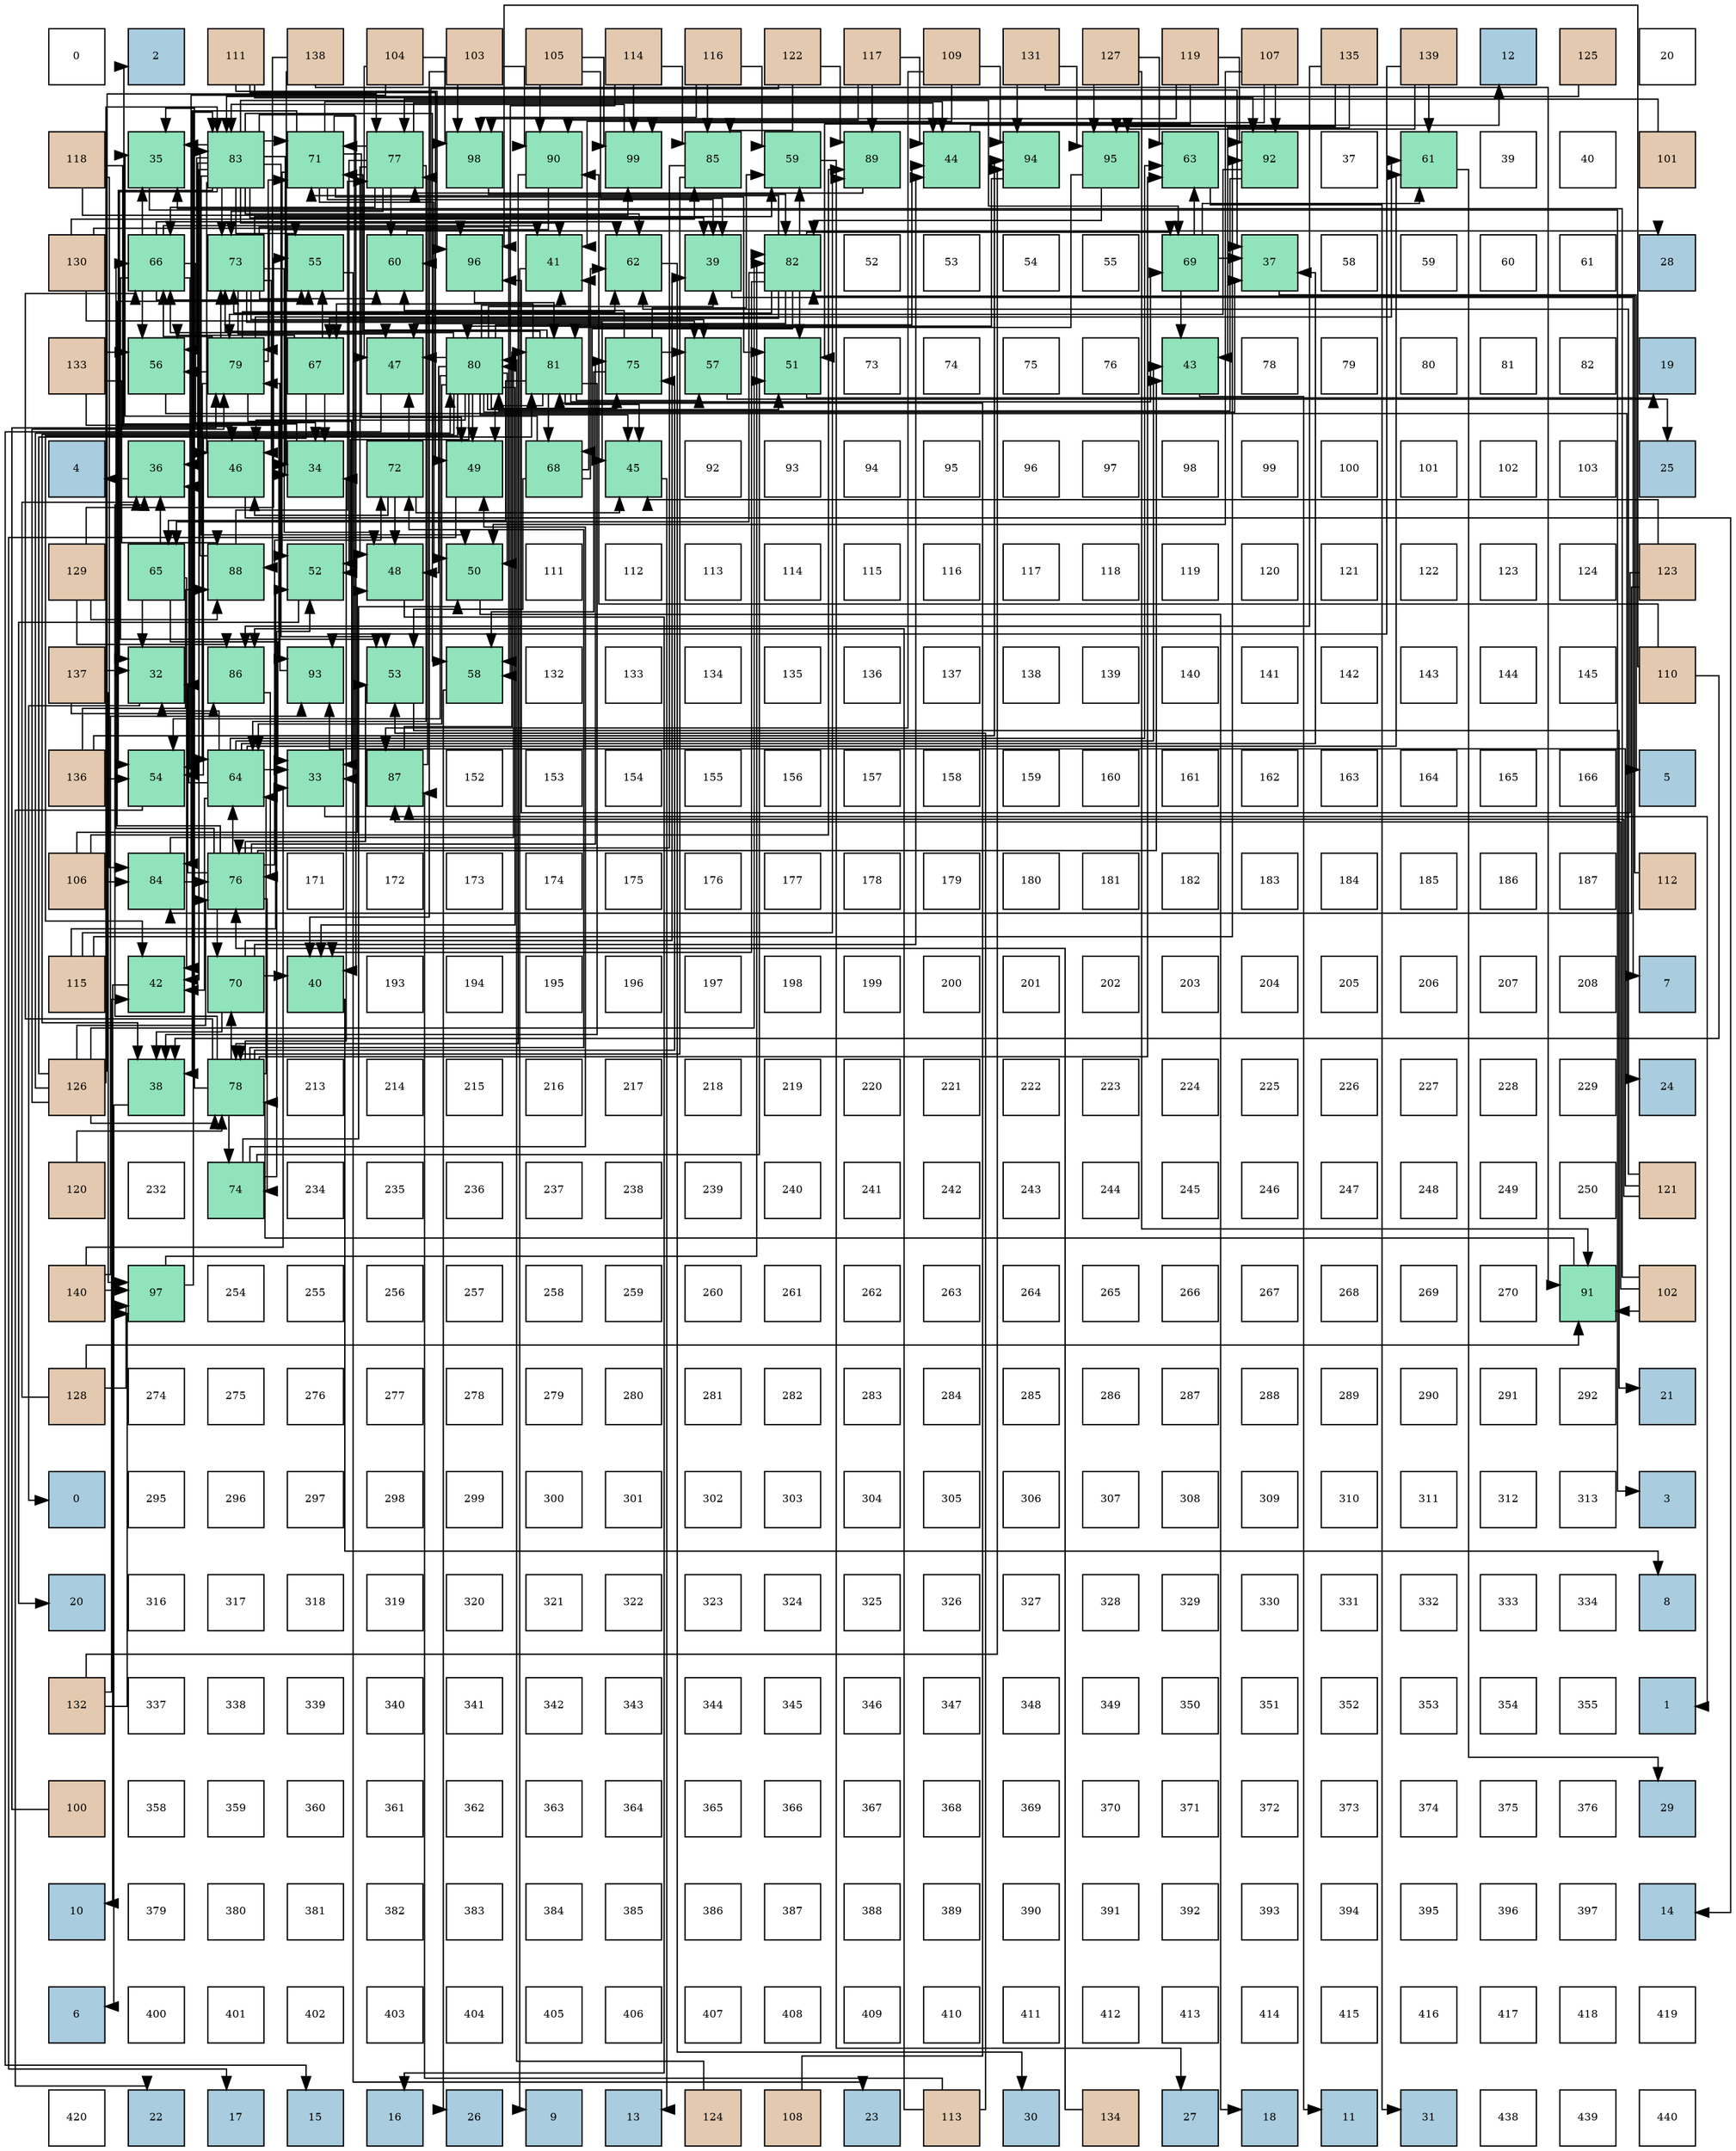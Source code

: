 digraph layout{
 rankdir=TB;
 splines=ortho;
 node [style=filled shape=square fixedsize=true width=0.6];
0[label="0", fontsize=8, fillcolor="#ffffff"];
1[label="2", fontsize=8, fillcolor="#a9ccde"];
2[label="111", fontsize=8, fillcolor="#e3c9af"];
3[label="138", fontsize=8, fillcolor="#e3c9af"];
4[label="104", fontsize=8, fillcolor="#e3c9af"];
5[label="103", fontsize=8, fillcolor="#e3c9af"];
6[label="105", fontsize=8, fillcolor="#e3c9af"];
7[label="114", fontsize=8, fillcolor="#e3c9af"];
8[label="116", fontsize=8, fillcolor="#e3c9af"];
9[label="122", fontsize=8, fillcolor="#e3c9af"];
10[label="117", fontsize=8, fillcolor="#e3c9af"];
11[label="109", fontsize=8, fillcolor="#e3c9af"];
12[label="131", fontsize=8, fillcolor="#e3c9af"];
13[label="127", fontsize=8, fillcolor="#e3c9af"];
14[label="119", fontsize=8, fillcolor="#e3c9af"];
15[label="107", fontsize=8, fillcolor="#e3c9af"];
16[label="135", fontsize=8, fillcolor="#e3c9af"];
17[label="139", fontsize=8, fillcolor="#e3c9af"];
18[label="12", fontsize=8, fillcolor="#a9ccde"];
19[label="125", fontsize=8, fillcolor="#e3c9af"];
20[label="20", fontsize=8, fillcolor="#ffffff"];
21[label="118", fontsize=8, fillcolor="#e3c9af"];
22[label="35", fontsize=8, fillcolor="#91e3bb"];
23[label="83", fontsize=8, fillcolor="#91e3bb"];
24[label="71", fontsize=8, fillcolor="#91e3bb"];
25[label="77", fontsize=8, fillcolor="#91e3bb"];
26[label="98", fontsize=8, fillcolor="#91e3bb"];
27[label="90", fontsize=8, fillcolor="#91e3bb"];
28[label="99", fontsize=8, fillcolor="#91e3bb"];
29[label="85", fontsize=8, fillcolor="#91e3bb"];
30[label="59", fontsize=8, fillcolor="#91e3bb"];
31[label="89", fontsize=8, fillcolor="#91e3bb"];
32[label="44", fontsize=8, fillcolor="#91e3bb"];
33[label="94", fontsize=8, fillcolor="#91e3bb"];
34[label="95", fontsize=8, fillcolor="#91e3bb"];
35[label="63", fontsize=8, fillcolor="#91e3bb"];
36[label="92", fontsize=8, fillcolor="#91e3bb"];
37[label="37", fontsize=8, fillcolor="#ffffff"];
38[label="61", fontsize=8, fillcolor="#91e3bb"];
39[label="39", fontsize=8, fillcolor="#ffffff"];
40[label="40", fontsize=8, fillcolor="#ffffff"];
41[label="101", fontsize=8, fillcolor="#e3c9af"];
42[label="130", fontsize=8, fillcolor="#e3c9af"];
43[label="66", fontsize=8, fillcolor="#91e3bb"];
44[label="73", fontsize=8, fillcolor="#91e3bb"];
45[label="55", fontsize=8, fillcolor="#91e3bb"];
46[label="60", fontsize=8, fillcolor="#91e3bb"];
47[label="96", fontsize=8, fillcolor="#91e3bb"];
48[label="41", fontsize=8, fillcolor="#91e3bb"];
49[label="62", fontsize=8, fillcolor="#91e3bb"];
50[label="39", fontsize=8, fillcolor="#91e3bb"];
51[label="82", fontsize=8, fillcolor="#91e3bb"];
52[label="52", fontsize=8, fillcolor="#ffffff"];
53[label="53", fontsize=8, fillcolor="#ffffff"];
54[label="54", fontsize=8, fillcolor="#ffffff"];
55[label="55", fontsize=8, fillcolor="#ffffff"];
56[label="69", fontsize=8, fillcolor="#91e3bb"];
57[label="37", fontsize=8, fillcolor="#91e3bb"];
58[label="58", fontsize=8, fillcolor="#ffffff"];
59[label="59", fontsize=8, fillcolor="#ffffff"];
60[label="60", fontsize=8, fillcolor="#ffffff"];
61[label="61", fontsize=8, fillcolor="#ffffff"];
62[label="28", fontsize=8, fillcolor="#a9ccde"];
63[label="133", fontsize=8, fillcolor="#e3c9af"];
64[label="56", fontsize=8, fillcolor="#91e3bb"];
65[label="79", fontsize=8, fillcolor="#91e3bb"];
66[label="67", fontsize=8, fillcolor="#91e3bb"];
67[label="47", fontsize=8, fillcolor="#91e3bb"];
68[label="80", fontsize=8, fillcolor="#91e3bb"];
69[label="81", fontsize=8, fillcolor="#91e3bb"];
70[label="75", fontsize=8, fillcolor="#91e3bb"];
71[label="57", fontsize=8, fillcolor="#91e3bb"];
72[label="51", fontsize=8, fillcolor="#91e3bb"];
73[label="73", fontsize=8, fillcolor="#ffffff"];
74[label="74", fontsize=8, fillcolor="#ffffff"];
75[label="75", fontsize=8, fillcolor="#ffffff"];
76[label="76", fontsize=8, fillcolor="#ffffff"];
77[label="43", fontsize=8, fillcolor="#91e3bb"];
78[label="78", fontsize=8, fillcolor="#ffffff"];
79[label="79", fontsize=8, fillcolor="#ffffff"];
80[label="80", fontsize=8, fillcolor="#ffffff"];
81[label="81", fontsize=8, fillcolor="#ffffff"];
82[label="82", fontsize=8, fillcolor="#ffffff"];
83[label="19", fontsize=8, fillcolor="#a9ccde"];
84[label="4", fontsize=8, fillcolor="#a9ccde"];
85[label="36", fontsize=8, fillcolor="#91e3bb"];
86[label="46", fontsize=8, fillcolor="#91e3bb"];
87[label="34", fontsize=8, fillcolor="#91e3bb"];
88[label="72", fontsize=8, fillcolor="#91e3bb"];
89[label="49", fontsize=8, fillcolor="#91e3bb"];
90[label="68", fontsize=8, fillcolor="#91e3bb"];
91[label="45", fontsize=8, fillcolor="#91e3bb"];
92[label="92", fontsize=8, fillcolor="#ffffff"];
93[label="93", fontsize=8, fillcolor="#ffffff"];
94[label="94", fontsize=8, fillcolor="#ffffff"];
95[label="95", fontsize=8, fillcolor="#ffffff"];
96[label="96", fontsize=8, fillcolor="#ffffff"];
97[label="97", fontsize=8, fillcolor="#ffffff"];
98[label="98", fontsize=8, fillcolor="#ffffff"];
99[label="99", fontsize=8, fillcolor="#ffffff"];
100[label="100", fontsize=8, fillcolor="#ffffff"];
101[label="101", fontsize=8, fillcolor="#ffffff"];
102[label="102", fontsize=8, fillcolor="#ffffff"];
103[label="103", fontsize=8, fillcolor="#ffffff"];
104[label="25", fontsize=8, fillcolor="#a9ccde"];
105[label="129", fontsize=8, fillcolor="#e3c9af"];
106[label="65", fontsize=8, fillcolor="#91e3bb"];
107[label="88", fontsize=8, fillcolor="#91e3bb"];
108[label="52", fontsize=8, fillcolor="#91e3bb"];
109[label="48", fontsize=8, fillcolor="#91e3bb"];
110[label="50", fontsize=8, fillcolor="#91e3bb"];
111[label="111", fontsize=8, fillcolor="#ffffff"];
112[label="112", fontsize=8, fillcolor="#ffffff"];
113[label="113", fontsize=8, fillcolor="#ffffff"];
114[label="114", fontsize=8, fillcolor="#ffffff"];
115[label="115", fontsize=8, fillcolor="#ffffff"];
116[label="116", fontsize=8, fillcolor="#ffffff"];
117[label="117", fontsize=8, fillcolor="#ffffff"];
118[label="118", fontsize=8, fillcolor="#ffffff"];
119[label="119", fontsize=8, fillcolor="#ffffff"];
120[label="120", fontsize=8, fillcolor="#ffffff"];
121[label="121", fontsize=8, fillcolor="#ffffff"];
122[label="122", fontsize=8, fillcolor="#ffffff"];
123[label="123", fontsize=8, fillcolor="#ffffff"];
124[label="124", fontsize=8, fillcolor="#ffffff"];
125[label="123", fontsize=8, fillcolor="#e3c9af"];
126[label="137", fontsize=8, fillcolor="#e3c9af"];
127[label="32", fontsize=8, fillcolor="#91e3bb"];
128[label="86", fontsize=8, fillcolor="#91e3bb"];
129[label="93", fontsize=8, fillcolor="#91e3bb"];
130[label="53", fontsize=8, fillcolor="#91e3bb"];
131[label="58", fontsize=8, fillcolor="#91e3bb"];
132[label="132", fontsize=8, fillcolor="#ffffff"];
133[label="133", fontsize=8, fillcolor="#ffffff"];
134[label="134", fontsize=8, fillcolor="#ffffff"];
135[label="135", fontsize=8, fillcolor="#ffffff"];
136[label="136", fontsize=8, fillcolor="#ffffff"];
137[label="137", fontsize=8, fillcolor="#ffffff"];
138[label="138", fontsize=8, fillcolor="#ffffff"];
139[label="139", fontsize=8, fillcolor="#ffffff"];
140[label="140", fontsize=8, fillcolor="#ffffff"];
141[label="141", fontsize=8, fillcolor="#ffffff"];
142[label="142", fontsize=8, fillcolor="#ffffff"];
143[label="143", fontsize=8, fillcolor="#ffffff"];
144[label="144", fontsize=8, fillcolor="#ffffff"];
145[label="145", fontsize=8, fillcolor="#ffffff"];
146[label="110", fontsize=8, fillcolor="#e3c9af"];
147[label="136", fontsize=8, fillcolor="#e3c9af"];
148[label="54", fontsize=8, fillcolor="#91e3bb"];
149[label="64", fontsize=8, fillcolor="#91e3bb"];
150[label="33", fontsize=8, fillcolor="#91e3bb"];
151[label="87", fontsize=8, fillcolor="#91e3bb"];
152[label="152", fontsize=8, fillcolor="#ffffff"];
153[label="153", fontsize=8, fillcolor="#ffffff"];
154[label="154", fontsize=8, fillcolor="#ffffff"];
155[label="155", fontsize=8, fillcolor="#ffffff"];
156[label="156", fontsize=8, fillcolor="#ffffff"];
157[label="157", fontsize=8, fillcolor="#ffffff"];
158[label="158", fontsize=8, fillcolor="#ffffff"];
159[label="159", fontsize=8, fillcolor="#ffffff"];
160[label="160", fontsize=8, fillcolor="#ffffff"];
161[label="161", fontsize=8, fillcolor="#ffffff"];
162[label="162", fontsize=8, fillcolor="#ffffff"];
163[label="163", fontsize=8, fillcolor="#ffffff"];
164[label="164", fontsize=8, fillcolor="#ffffff"];
165[label="165", fontsize=8, fillcolor="#ffffff"];
166[label="166", fontsize=8, fillcolor="#ffffff"];
167[label="5", fontsize=8, fillcolor="#a9ccde"];
168[label="106", fontsize=8, fillcolor="#e3c9af"];
169[label="84", fontsize=8, fillcolor="#91e3bb"];
170[label="76", fontsize=8, fillcolor="#91e3bb"];
171[label="171", fontsize=8, fillcolor="#ffffff"];
172[label="172", fontsize=8, fillcolor="#ffffff"];
173[label="173", fontsize=8, fillcolor="#ffffff"];
174[label="174", fontsize=8, fillcolor="#ffffff"];
175[label="175", fontsize=8, fillcolor="#ffffff"];
176[label="176", fontsize=8, fillcolor="#ffffff"];
177[label="177", fontsize=8, fillcolor="#ffffff"];
178[label="178", fontsize=8, fillcolor="#ffffff"];
179[label="179", fontsize=8, fillcolor="#ffffff"];
180[label="180", fontsize=8, fillcolor="#ffffff"];
181[label="181", fontsize=8, fillcolor="#ffffff"];
182[label="182", fontsize=8, fillcolor="#ffffff"];
183[label="183", fontsize=8, fillcolor="#ffffff"];
184[label="184", fontsize=8, fillcolor="#ffffff"];
185[label="185", fontsize=8, fillcolor="#ffffff"];
186[label="186", fontsize=8, fillcolor="#ffffff"];
187[label="187", fontsize=8, fillcolor="#ffffff"];
188[label="112", fontsize=8, fillcolor="#e3c9af"];
189[label="115", fontsize=8, fillcolor="#e3c9af"];
190[label="42", fontsize=8, fillcolor="#91e3bb"];
191[label="70", fontsize=8, fillcolor="#91e3bb"];
192[label="40", fontsize=8, fillcolor="#91e3bb"];
193[label="193", fontsize=8, fillcolor="#ffffff"];
194[label="194", fontsize=8, fillcolor="#ffffff"];
195[label="195", fontsize=8, fillcolor="#ffffff"];
196[label="196", fontsize=8, fillcolor="#ffffff"];
197[label="197", fontsize=8, fillcolor="#ffffff"];
198[label="198", fontsize=8, fillcolor="#ffffff"];
199[label="199", fontsize=8, fillcolor="#ffffff"];
200[label="200", fontsize=8, fillcolor="#ffffff"];
201[label="201", fontsize=8, fillcolor="#ffffff"];
202[label="202", fontsize=8, fillcolor="#ffffff"];
203[label="203", fontsize=8, fillcolor="#ffffff"];
204[label="204", fontsize=8, fillcolor="#ffffff"];
205[label="205", fontsize=8, fillcolor="#ffffff"];
206[label="206", fontsize=8, fillcolor="#ffffff"];
207[label="207", fontsize=8, fillcolor="#ffffff"];
208[label="208", fontsize=8, fillcolor="#ffffff"];
209[label="7", fontsize=8, fillcolor="#a9ccde"];
210[label="126", fontsize=8, fillcolor="#e3c9af"];
211[label="38", fontsize=8, fillcolor="#91e3bb"];
212[label="78", fontsize=8, fillcolor="#91e3bb"];
213[label="213", fontsize=8, fillcolor="#ffffff"];
214[label="214", fontsize=8, fillcolor="#ffffff"];
215[label="215", fontsize=8, fillcolor="#ffffff"];
216[label="216", fontsize=8, fillcolor="#ffffff"];
217[label="217", fontsize=8, fillcolor="#ffffff"];
218[label="218", fontsize=8, fillcolor="#ffffff"];
219[label="219", fontsize=8, fillcolor="#ffffff"];
220[label="220", fontsize=8, fillcolor="#ffffff"];
221[label="221", fontsize=8, fillcolor="#ffffff"];
222[label="222", fontsize=8, fillcolor="#ffffff"];
223[label="223", fontsize=8, fillcolor="#ffffff"];
224[label="224", fontsize=8, fillcolor="#ffffff"];
225[label="225", fontsize=8, fillcolor="#ffffff"];
226[label="226", fontsize=8, fillcolor="#ffffff"];
227[label="227", fontsize=8, fillcolor="#ffffff"];
228[label="228", fontsize=8, fillcolor="#ffffff"];
229[label="229", fontsize=8, fillcolor="#ffffff"];
230[label="24", fontsize=8, fillcolor="#a9ccde"];
231[label="120", fontsize=8, fillcolor="#e3c9af"];
232[label="232", fontsize=8, fillcolor="#ffffff"];
233[label="74", fontsize=8, fillcolor="#91e3bb"];
234[label="234", fontsize=8, fillcolor="#ffffff"];
235[label="235", fontsize=8, fillcolor="#ffffff"];
236[label="236", fontsize=8, fillcolor="#ffffff"];
237[label="237", fontsize=8, fillcolor="#ffffff"];
238[label="238", fontsize=8, fillcolor="#ffffff"];
239[label="239", fontsize=8, fillcolor="#ffffff"];
240[label="240", fontsize=8, fillcolor="#ffffff"];
241[label="241", fontsize=8, fillcolor="#ffffff"];
242[label="242", fontsize=8, fillcolor="#ffffff"];
243[label="243", fontsize=8, fillcolor="#ffffff"];
244[label="244", fontsize=8, fillcolor="#ffffff"];
245[label="245", fontsize=8, fillcolor="#ffffff"];
246[label="246", fontsize=8, fillcolor="#ffffff"];
247[label="247", fontsize=8, fillcolor="#ffffff"];
248[label="248", fontsize=8, fillcolor="#ffffff"];
249[label="249", fontsize=8, fillcolor="#ffffff"];
250[label="250", fontsize=8, fillcolor="#ffffff"];
251[label="121", fontsize=8, fillcolor="#e3c9af"];
252[label="140", fontsize=8, fillcolor="#e3c9af"];
253[label="97", fontsize=8, fillcolor="#91e3bb"];
254[label="254", fontsize=8, fillcolor="#ffffff"];
255[label="255", fontsize=8, fillcolor="#ffffff"];
256[label="256", fontsize=8, fillcolor="#ffffff"];
257[label="257", fontsize=8, fillcolor="#ffffff"];
258[label="258", fontsize=8, fillcolor="#ffffff"];
259[label="259", fontsize=8, fillcolor="#ffffff"];
260[label="260", fontsize=8, fillcolor="#ffffff"];
261[label="261", fontsize=8, fillcolor="#ffffff"];
262[label="262", fontsize=8, fillcolor="#ffffff"];
263[label="263", fontsize=8, fillcolor="#ffffff"];
264[label="264", fontsize=8, fillcolor="#ffffff"];
265[label="265", fontsize=8, fillcolor="#ffffff"];
266[label="266", fontsize=8, fillcolor="#ffffff"];
267[label="267", fontsize=8, fillcolor="#ffffff"];
268[label="268", fontsize=8, fillcolor="#ffffff"];
269[label="269", fontsize=8, fillcolor="#ffffff"];
270[label="270", fontsize=8, fillcolor="#ffffff"];
271[label="91", fontsize=8, fillcolor="#91e3bb"];
272[label="102", fontsize=8, fillcolor="#e3c9af"];
273[label="128", fontsize=8, fillcolor="#e3c9af"];
274[label="274", fontsize=8, fillcolor="#ffffff"];
275[label="275", fontsize=8, fillcolor="#ffffff"];
276[label="276", fontsize=8, fillcolor="#ffffff"];
277[label="277", fontsize=8, fillcolor="#ffffff"];
278[label="278", fontsize=8, fillcolor="#ffffff"];
279[label="279", fontsize=8, fillcolor="#ffffff"];
280[label="280", fontsize=8, fillcolor="#ffffff"];
281[label="281", fontsize=8, fillcolor="#ffffff"];
282[label="282", fontsize=8, fillcolor="#ffffff"];
283[label="283", fontsize=8, fillcolor="#ffffff"];
284[label="284", fontsize=8, fillcolor="#ffffff"];
285[label="285", fontsize=8, fillcolor="#ffffff"];
286[label="286", fontsize=8, fillcolor="#ffffff"];
287[label="287", fontsize=8, fillcolor="#ffffff"];
288[label="288", fontsize=8, fillcolor="#ffffff"];
289[label="289", fontsize=8, fillcolor="#ffffff"];
290[label="290", fontsize=8, fillcolor="#ffffff"];
291[label="291", fontsize=8, fillcolor="#ffffff"];
292[label="292", fontsize=8, fillcolor="#ffffff"];
293[label="21", fontsize=8, fillcolor="#a9ccde"];
294[label="0", fontsize=8, fillcolor="#a9ccde"];
295[label="295", fontsize=8, fillcolor="#ffffff"];
296[label="296", fontsize=8, fillcolor="#ffffff"];
297[label="297", fontsize=8, fillcolor="#ffffff"];
298[label="298", fontsize=8, fillcolor="#ffffff"];
299[label="299", fontsize=8, fillcolor="#ffffff"];
300[label="300", fontsize=8, fillcolor="#ffffff"];
301[label="301", fontsize=8, fillcolor="#ffffff"];
302[label="302", fontsize=8, fillcolor="#ffffff"];
303[label="303", fontsize=8, fillcolor="#ffffff"];
304[label="304", fontsize=8, fillcolor="#ffffff"];
305[label="305", fontsize=8, fillcolor="#ffffff"];
306[label="306", fontsize=8, fillcolor="#ffffff"];
307[label="307", fontsize=8, fillcolor="#ffffff"];
308[label="308", fontsize=8, fillcolor="#ffffff"];
309[label="309", fontsize=8, fillcolor="#ffffff"];
310[label="310", fontsize=8, fillcolor="#ffffff"];
311[label="311", fontsize=8, fillcolor="#ffffff"];
312[label="312", fontsize=8, fillcolor="#ffffff"];
313[label="313", fontsize=8, fillcolor="#ffffff"];
314[label="3", fontsize=8, fillcolor="#a9ccde"];
315[label="20", fontsize=8, fillcolor="#a9ccde"];
316[label="316", fontsize=8, fillcolor="#ffffff"];
317[label="317", fontsize=8, fillcolor="#ffffff"];
318[label="318", fontsize=8, fillcolor="#ffffff"];
319[label="319", fontsize=8, fillcolor="#ffffff"];
320[label="320", fontsize=8, fillcolor="#ffffff"];
321[label="321", fontsize=8, fillcolor="#ffffff"];
322[label="322", fontsize=8, fillcolor="#ffffff"];
323[label="323", fontsize=8, fillcolor="#ffffff"];
324[label="324", fontsize=8, fillcolor="#ffffff"];
325[label="325", fontsize=8, fillcolor="#ffffff"];
326[label="326", fontsize=8, fillcolor="#ffffff"];
327[label="327", fontsize=8, fillcolor="#ffffff"];
328[label="328", fontsize=8, fillcolor="#ffffff"];
329[label="329", fontsize=8, fillcolor="#ffffff"];
330[label="330", fontsize=8, fillcolor="#ffffff"];
331[label="331", fontsize=8, fillcolor="#ffffff"];
332[label="332", fontsize=8, fillcolor="#ffffff"];
333[label="333", fontsize=8, fillcolor="#ffffff"];
334[label="334", fontsize=8, fillcolor="#ffffff"];
335[label="8", fontsize=8, fillcolor="#a9ccde"];
336[label="132", fontsize=8, fillcolor="#e3c9af"];
337[label="337", fontsize=8, fillcolor="#ffffff"];
338[label="338", fontsize=8, fillcolor="#ffffff"];
339[label="339", fontsize=8, fillcolor="#ffffff"];
340[label="340", fontsize=8, fillcolor="#ffffff"];
341[label="341", fontsize=8, fillcolor="#ffffff"];
342[label="342", fontsize=8, fillcolor="#ffffff"];
343[label="343", fontsize=8, fillcolor="#ffffff"];
344[label="344", fontsize=8, fillcolor="#ffffff"];
345[label="345", fontsize=8, fillcolor="#ffffff"];
346[label="346", fontsize=8, fillcolor="#ffffff"];
347[label="347", fontsize=8, fillcolor="#ffffff"];
348[label="348", fontsize=8, fillcolor="#ffffff"];
349[label="349", fontsize=8, fillcolor="#ffffff"];
350[label="350", fontsize=8, fillcolor="#ffffff"];
351[label="351", fontsize=8, fillcolor="#ffffff"];
352[label="352", fontsize=8, fillcolor="#ffffff"];
353[label="353", fontsize=8, fillcolor="#ffffff"];
354[label="354", fontsize=8, fillcolor="#ffffff"];
355[label="355", fontsize=8, fillcolor="#ffffff"];
356[label="1", fontsize=8, fillcolor="#a9ccde"];
357[label="100", fontsize=8, fillcolor="#e3c9af"];
358[label="358", fontsize=8, fillcolor="#ffffff"];
359[label="359", fontsize=8, fillcolor="#ffffff"];
360[label="360", fontsize=8, fillcolor="#ffffff"];
361[label="361", fontsize=8, fillcolor="#ffffff"];
362[label="362", fontsize=8, fillcolor="#ffffff"];
363[label="363", fontsize=8, fillcolor="#ffffff"];
364[label="364", fontsize=8, fillcolor="#ffffff"];
365[label="365", fontsize=8, fillcolor="#ffffff"];
366[label="366", fontsize=8, fillcolor="#ffffff"];
367[label="367", fontsize=8, fillcolor="#ffffff"];
368[label="368", fontsize=8, fillcolor="#ffffff"];
369[label="369", fontsize=8, fillcolor="#ffffff"];
370[label="370", fontsize=8, fillcolor="#ffffff"];
371[label="371", fontsize=8, fillcolor="#ffffff"];
372[label="372", fontsize=8, fillcolor="#ffffff"];
373[label="373", fontsize=8, fillcolor="#ffffff"];
374[label="374", fontsize=8, fillcolor="#ffffff"];
375[label="375", fontsize=8, fillcolor="#ffffff"];
376[label="376", fontsize=8, fillcolor="#ffffff"];
377[label="29", fontsize=8, fillcolor="#a9ccde"];
378[label="10", fontsize=8, fillcolor="#a9ccde"];
379[label="379", fontsize=8, fillcolor="#ffffff"];
380[label="380", fontsize=8, fillcolor="#ffffff"];
381[label="381", fontsize=8, fillcolor="#ffffff"];
382[label="382", fontsize=8, fillcolor="#ffffff"];
383[label="383", fontsize=8, fillcolor="#ffffff"];
384[label="384", fontsize=8, fillcolor="#ffffff"];
385[label="385", fontsize=8, fillcolor="#ffffff"];
386[label="386", fontsize=8, fillcolor="#ffffff"];
387[label="387", fontsize=8, fillcolor="#ffffff"];
388[label="388", fontsize=8, fillcolor="#ffffff"];
389[label="389", fontsize=8, fillcolor="#ffffff"];
390[label="390", fontsize=8, fillcolor="#ffffff"];
391[label="391", fontsize=8, fillcolor="#ffffff"];
392[label="392", fontsize=8, fillcolor="#ffffff"];
393[label="393", fontsize=8, fillcolor="#ffffff"];
394[label="394", fontsize=8, fillcolor="#ffffff"];
395[label="395", fontsize=8, fillcolor="#ffffff"];
396[label="396", fontsize=8, fillcolor="#ffffff"];
397[label="397", fontsize=8, fillcolor="#ffffff"];
398[label="14", fontsize=8, fillcolor="#a9ccde"];
399[label="6", fontsize=8, fillcolor="#a9ccde"];
400[label="400", fontsize=8, fillcolor="#ffffff"];
401[label="401", fontsize=8, fillcolor="#ffffff"];
402[label="402", fontsize=8, fillcolor="#ffffff"];
403[label="403", fontsize=8, fillcolor="#ffffff"];
404[label="404", fontsize=8, fillcolor="#ffffff"];
405[label="405", fontsize=8, fillcolor="#ffffff"];
406[label="406", fontsize=8, fillcolor="#ffffff"];
407[label="407", fontsize=8, fillcolor="#ffffff"];
408[label="408", fontsize=8, fillcolor="#ffffff"];
409[label="409", fontsize=8, fillcolor="#ffffff"];
410[label="410", fontsize=8, fillcolor="#ffffff"];
411[label="411", fontsize=8, fillcolor="#ffffff"];
412[label="412", fontsize=8, fillcolor="#ffffff"];
413[label="413", fontsize=8, fillcolor="#ffffff"];
414[label="414", fontsize=8, fillcolor="#ffffff"];
415[label="415", fontsize=8, fillcolor="#ffffff"];
416[label="416", fontsize=8, fillcolor="#ffffff"];
417[label="417", fontsize=8, fillcolor="#ffffff"];
418[label="418", fontsize=8, fillcolor="#ffffff"];
419[label="419", fontsize=8, fillcolor="#ffffff"];
420[label="420", fontsize=8, fillcolor="#ffffff"];
421[label="22", fontsize=8, fillcolor="#a9ccde"];
422[label="17", fontsize=8, fillcolor="#a9ccde"];
423[label="15", fontsize=8, fillcolor="#a9ccde"];
424[label="16", fontsize=8, fillcolor="#a9ccde"];
425[label="26", fontsize=8, fillcolor="#a9ccde"];
426[label="9", fontsize=8, fillcolor="#a9ccde"];
427[label="13", fontsize=8, fillcolor="#a9ccde"];
428[label="124", fontsize=8, fillcolor="#e3c9af"];
429[label="108", fontsize=8, fillcolor="#e3c9af"];
430[label="23", fontsize=8, fillcolor="#a9ccde"];
431[label="113", fontsize=8, fillcolor="#e3c9af"];
432[label="30", fontsize=8, fillcolor="#a9ccde"];
433[label="134", fontsize=8, fillcolor="#e3c9af"];
434[label="27", fontsize=8, fillcolor="#a9ccde"];
435[label="18", fontsize=8, fillcolor="#a9ccde"];
436[label="11", fontsize=8, fillcolor="#a9ccde"];
437[label="31", fontsize=8, fillcolor="#a9ccde"];
438[label="438", fontsize=8, fillcolor="#ffffff"];
439[label="439", fontsize=8, fillcolor="#ffffff"];
440[label="440", fontsize=8, fillcolor="#ffffff"];
edge [constraint=false, style=vis];127 -> 294;
150 -> 356;
87 -> 1;
22 -> 314;
85 -> 84;
57 -> 167;
211 -> 399;
50 -> 209;
192 -> 335;
48 -> 426;
190 -> 378;
77 -> 436;
32 -> 18;
91 -> 427;
86 -> 398;
67 -> 423;
109 -> 424;
89 -> 422;
110 -> 435;
72 -> 83;
108 -> 315;
130 -> 293;
148 -> 421;
45 -> 430;
64 -> 230;
71 -> 104;
131 -> 425;
30 -> 434;
46 -> 62;
38 -> 377;
49 -> 432;
35 -> 437;
149 -> 127;
149 -> 150;
149 -> 85;
149 -> 57;
149 -> 190;
149 -> 77;
149 -> 38;
149 -> 35;
106 -> 127;
106 -> 150;
106 -> 85;
106 -> 190;
43 -> 87;
43 -> 22;
43 -> 48;
43 -> 130;
43 -> 148;
43 -> 45;
43 -> 64;
43 -> 49;
66 -> 87;
66 -> 148;
66 -> 45;
66 -> 64;
90 -> 22;
90 -> 48;
90 -> 130;
90 -> 49;
56 -> 57;
56 -> 77;
56 -> 38;
56 -> 35;
191 -> 211;
191 -> 50;
191 -> 192;
191 -> 32;
24 -> 211;
24 -> 50;
24 -> 192;
24 -> 32;
24 -> 89;
24 -> 110;
24 -> 72;
24 -> 108;
88 -> 91;
88 -> 86;
88 -> 67;
88 -> 109;
44 -> 91;
44 -> 86;
44 -> 67;
44 -> 109;
44 -> 71;
44 -> 131;
44 -> 30;
44 -> 46;
233 -> 89;
233 -> 110;
233 -> 72;
233 -> 108;
70 -> 71;
70 -> 131;
70 -> 30;
70 -> 46;
170 -> 127;
170 -> 77;
170 -> 130;
170 -> 45;
170 -> 149;
170 -> 43;
170 -> 191;
170 -> 88;
170 -> 233;
170 -> 70;
25 -> 32;
25 -> 109;
25 -> 108;
25 -> 46;
25 -> 149;
25 -> 43;
25 -> 24;
25 -> 44;
212 -> 87;
212 -> 22;
212 -> 85;
212 -> 35;
212 -> 149;
212 -> 43;
212 -> 191;
212 -> 88;
212 -> 233;
212 -> 70;
65 -> 150;
65 -> 64;
65 -> 38;
65 -> 49;
65 -> 149;
65 -> 43;
65 -> 24;
65 -> 44;
68 -> 57;
68 -> 211;
68 -> 50;
68 -> 192;
68 -> 48;
68 -> 190;
68 -> 32;
68 -> 91;
68 -> 86;
68 -> 67;
68 -> 109;
68 -> 89;
68 -> 110;
68 -> 72;
68 -> 108;
68 -> 148;
68 -> 149;
68 -> 43;
68 -> 70;
69 -> 211;
69 -> 91;
69 -> 89;
69 -> 71;
69 -> 106;
69 -> 66;
69 -> 90;
69 -> 56;
69 -> 24;
69 -> 44;
51 -> 192;
51 -> 67;
51 -> 72;
51 -> 30;
51 -> 106;
51 -> 66;
51 -> 90;
51 -> 56;
51 -> 24;
51 -> 44;
23 -> 127;
23 -> 150;
23 -> 87;
23 -> 22;
23 -> 85;
23 -> 50;
23 -> 48;
23 -> 190;
23 -> 86;
23 -> 110;
23 -> 130;
23 -> 148;
23 -> 45;
23 -> 64;
23 -> 131;
23 -> 49;
23 -> 56;
23 -> 24;
23 -> 44;
169 -> 170;
169 -> 68;
29 -> 170;
29 -> 212;
128 -> 170;
151 -> 25;
151 -> 69;
107 -> 25;
107 -> 23;
31 -> 25;
27 -> 212;
27 -> 65;
271 -> 212;
36 -> 65;
36 -> 68;
129 -> 65;
33 -> 68;
34 -> 69;
34 -> 51;
47 -> 69;
253 -> 51;
253 -> 23;
26 -> 51;
28 -> 23;
357 -> 65;
41 -> 25;
272 -> 22;
272 -> 151;
272 -> 271;
5 -> 192;
5 -> 27;
5 -> 26;
4 -> 67;
4 -> 169;
4 -> 26;
6 -> 50;
6 -> 27;
6 -> 28;
168 -> 109;
168 -> 169;
168 -> 31;
15 -> 110;
15 -> 36;
15 -> 28;
429 -> 69;
11 -> 48;
11 -> 151;
11 -> 33;
146 -> 211;
146 -> 27;
146 -> 47;
2 -> 89;
2 -> 36;
2 -> 47;
188 -> 51;
431 -> 130;
431 -> 128;
431 -> 151;
7 -> 131;
7 -> 29;
7 -> 28;
189 -> 108;
189 -> 31;
189 -> 36;
8 -> 30;
8 -> 29;
8 -> 26;
10 -> 32;
10 -> 31;
10 -> 27;
21 -> 86;
21 -> 169;
21 -> 28;
14 -> 72;
14 -> 36;
14 -> 26;
231 -> 212;
251 -> 49;
251 -> 151;
251 -> 129;
9 -> 46;
9 -> 29;
9 -> 31;
125 -> 91;
125 -> 169;
125 -> 47;
428 -> 68;
19 -> 23;
210 -> 170;
210 -> 25;
210 -> 212;
210 -> 65;
210 -> 68;
210 -> 69;
210 -> 51;
210 -> 23;
13 -> 35;
13 -> 271;
13 -> 34;
273 -> 85;
273 -> 271;
273 -> 253;
105 -> 45;
105 -> 128;
105 -> 107;
42 -> 71;
42 -> 29;
42 -> 47;
12 -> 57;
12 -> 33;
12 -> 34;
336 -> 190;
336 -> 33;
336 -> 253;
63 -> 64;
63 -> 107;
63 -> 129;
433 -> 170;
16 -> 77;
16 -> 128;
16 -> 34;
147 -> 148;
147 -> 107;
147 -> 33;
126 -> 127;
126 -> 128;
126 -> 253;
3 -> 87;
3 -> 107;
3 -> 271;
17 -> 38;
17 -> 129;
17 -> 34;
252 -> 150;
252 -> 129;
252 -> 253;
edge [constraint=true, style=invis];
0 -> 21 -> 42 -> 63 -> 84 -> 105 -> 126 -> 147 -> 168 -> 189 -> 210 -> 231 -> 252 -> 273 -> 294 -> 315 -> 336 -> 357 -> 378 -> 399 -> 420;
1 -> 22 -> 43 -> 64 -> 85 -> 106 -> 127 -> 148 -> 169 -> 190 -> 211 -> 232 -> 253 -> 274 -> 295 -> 316 -> 337 -> 358 -> 379 -> 400 -> 421;
2 -> 23 -> 44 -> 65 -> 86 -> 107 -> 128 -> 149 -> 170 -> 191 -> 212 -> 233 -> 254 -> 275 -> 296 -> 317 -> 338 -> 359 -> 380 -> 401 -> 422;
3 -> 24 -> 45 -> 66 -> 87 -> 108 -> 129 -> 150 -> 171 -> 192 -> 213 -> 234 -> 255 -> 276 -> 297 -> 318 -> 339 -> 360 -> 381 -> 402 -> 423;
4 -> 25 -> 46 -> 67 -> 88 -> 109 -> 130 -> 151 -> 172 -> 193 -> 214 -> 235 -> 256 -> 277 -> 298 -> 319 -> 340 -> 361 -> 382 -> 403 -> 424;
5 -> 26 -> 47 -> 68 -> 89 -> 110 -> 131 -> 152 -> 173 -> 194 -> 215 -> 236 -> 257 -> 278 -> 299 -> 320 -> 341 -> 362 -> 383 -> 404 -> 425;
6 -> 27 -> 48 -> 69 -> 90 -> 111 -> 132 -> 153 -> 174 -> 195 -> 216 -> 237 -> 258 -> 279 -> 300 -> 321 -> 342 -> 363 -> 384 -> 405 -> 426;
7 -> 28 -> 49 -> 70 -> 91 -> 112 -> 133 -> 154 -> 175 -> 196 -> 217 -> 238 -> 259 -> 280 -> 301 -> 322 -> 343 -> 364 -> 385 -> 406 -> 427;
8 -> 29 -> 50 -> 71 -> 92 -> 113 -> 134 -> 155 -> 176 -> 197 -> 218 -> 239 -> 260 -> 281 -> 302 -> 323 -> 344 -> 365 -> 386 -> 407 -> 428;
9 -> 30 -> 51 -> 72 -> 93 -> 114 -> 135 -> 156 -> 177 -> 198 -> 219 -> 240 -> 261 -> 282 -> 303 -> 324 -> 345 -> 366 -> 387 -> 408 -> 429;
10 -> 31 -> 52 -> 73 -> 94 -> 115 -> 136 -> 157 -> 178 -> 199 -> 220 -> 241 -> 262 -> 283 -> 304 -> 325 -> 346 -> 367 -> 388 -> 409 -> 430;
11 -> 32 -> 53 -> 74 -> 95 -> 116 -> 137 -> 158 -> 179 -> 200 -> 221 -> 242 -> 263 -> 284 -> 305 -> 326 -> 347 -> 368 -> 389 -> 410 -> 431;
12 -> 33 -> 54 -> 75 -> 96 -> 117 -> 138 -> 159 -> 180 -> 201 -> 222 -> 243 -> 264 -> 285 -> 306 -> 327 -> 348 -> 369 -> 390 -> 411 -> 432;
13 -> 34 -> 55 -> 76 -> 97 -> 118 -> 139 -> 160 -> 181 -> 202 -> 223 -> 244 -> 265 -> 286 -> 307 -> 328 -> 349 -> 370 -> 391 -> 412 -> 433;
14 -> 35 -> 56 -> 77 -> 98 -> 119 -> 140 -> 161 -> 182 -> 203 -> 224 -> 245 -> 266 -> 287 -> 308 -> 329 -> 350 -> 371 -> 392 -> 413 -> 434;
15 -> 36 -> 57 -> 78 -> 99 -> 120 -> 141 -> 162 -> 183 -> 204 -> 225 -> 246 -> 267 -> 288 -> 309 -> 330 -> 351 -> 372 -> 393 -> 414 -> 435;
16 -> 37 -> 58 -> 79 -> 100 -> 121 -> 142 -> 163 -> 184 -> 205 -> 226 -> 247 -> 268 -> 289 -> 310 -> 331 -> 352 -> 373 -> 394 -> 415 -> 436;
17 -> 38 -> 59 -> 80 -> 101 -> 122 -> 143 -> 164 -> 185 -> 206 -> 227 -> 248 -> 269 -> 290 -> 311 -> 332 -> 353 -> 374 -> 395 -> 416 -> 437;
18 -> 39 -> 60 -> 81 -> 102 -> 123 -> 144 -> 165 -> 186 -> 207 -> 228 -> 249 -> 270 -> 291 -> 312 -> 333 -> 354 -> 375 -> 396 -> 417 -> 438;
19 -> 40 -> 61 -> 82 -> 103 -> 124 -> 145 -> 166 -> 187 -> 208 -> 229 -> 250 -> 271 -> 292 -> 313 -> 334 -> 355 -> 376 -> 397 -> 418 -> 439;
20 -> 41 -> 62 -> 83 -> 104 -> 125 -> 146 -> 167 -> 188 -> 209 -> 230 -> 251 -> 272 -> 293 -> 314 -> 335 -> 356 -> 377 -> 398 -> 419 -> 440;
rank = same {0 -> 1 -> 2 -> 3 -> 4 -> 5 -> 6 -> 7 -> 8 -> 9 -> 10 -> 11 -> 12 -> 13 -> 14 -> 15 -> 16 -> 17 -> 18 -> 19 -> 20};
rank = same {21 -> 22 -> 23 -> 24 -> 25 -> 26 -> 27 -> 28 -> 29 -> 30 -> 31 -> 32 -> 33 -> 34 -> 35 -> 36 -> 37 -> 38 -> 39 -> 40 -> 41};
rank = same {42 -> 43 -> 44 -> 45 -> 46 -> 47 -> 48 -> 49 -> 50 -> 51 -> 52 -> 53 -> 54 -> 55 -> 56 -> 57 -> 58 -> 59 -> 60 -> 61 -> 62};
rank = same {63 -> 64 -> 65 -> 66 -> 67 -> 68 -> 69 -> 70 -> 71 -> 72 -> 73 -> 74 -> 75 -> 76 -> 77 -> 78 -> 79 -> 80 -> 81 -> 82 -> 83};
rank = same {84 -> 85 -> 86 -> 87 -> 88 -> 89 -> 90 -> 91 -> 92 -> 93 -> 94 -> 95 -> 96 -> 97 -> 98 -> 99 -> 100 -> 101 -> 102 -> 103 -> 104};
rank = same {105 -> 106 -> 107 -> 108 -> 109 -> 110 -> 111 -> 112 -> 113 -> 114 -> 115 -> 116 -> 117 -> 118 -> 119 -> 120 -> 121 -> 122 -> 123 -> 124 -> 125};
rank = same {126 -> 127 -> 128 -> 129 -> 130 -> 131 -> 132 -> 133 -> 134 -> 135 -> 136 -> 137 -> 138 -> 139 -> 140 -> 141 -> 142 -> 143 -> 144 -> 145 -> 146};
rank = same {147 -> 148 -> 149 -> 150 -> 151 -> 152 -> 153 -> 154 -> 155 -> 156 -> 157 -> 158 -> 159 -> 160 -> 161 -> 162 -> 163 -> 164 -> 165 -> 166 -> 167};
rank = same {168 -> 169 -> 170 -> 171 -> 172 -> 173 -> 174 -> 175 -> 176 -> 177 -> 178 -> 179 -> 180 -> 181 -> 182 -> 183 -> 184 -> 185 -> 186 -> 187 -> 188};
rank = same {189 -> 190 -> 191 -> 192 -> 193 -> 194 -> 195 -> 196 -> 197 -> 198 -> 199 -> 200 -> 201 -> 202 -> 203 -> 204 -> 205 -> 206 -> 207 -> 208 -> 209};
rank = same {210 -> 211 -> 212 -> 213 -> 214 -> 215 -> 216 -> 217 -> 218 -> 219 -> 220 -> 221 -> 222 -> 223 -> 224 -> 225 -> 226 -> 227 -> 228 -> 229 -> 230};
rank = same {231 -> 232 -> 233 -> 234 -> 235 -> 236 -> 237 -> 238 -> 239 -> 240 -> 241 -> 242 -> 243 -> 244 -> 245 -> 246 -> 247 -> 248 -> 249 -> 250 -> 251};
rank = same {252 -> 253 -> 254 -> 255 -> 256 -> 257 -> 258 -> 259 -> 260 -> 261 -> 262 -> 263 -> 264 -> 265 -> 266 -> 267 -> 268 -> 269 -> 270 -> 271 -> 272};
rank = same {273 -> 274 -> 275 -> 276 -> 277 -> 278 -> 279 -> 280 -> 281 -> 282 -> 283 -> 284 -> 285 -> 286 -> 287 -> 288 -> 289 -> 290 -> 291 -> 292 -> 293};
rank = same {294 -> 295 -> 296 -> 297 -> 298 -> 299 -> 300 -> 301 -> 302 -> 303 -> 304 -> 305 -> 306 -> 307 -> 308 -> 309 -> 310 -> 311 -> 312 -> 313 -> 314};
rank = same {315 -> 316 -> 317 -> 318 -> 319 -> 320 -> 321 -> 322 -> 323 -> 324 -> 325 -> 326 -> 327 -> 328 -> 329 -> 330 -> 331 -> 332 -> 333 -> 334 -> 335};
rank = same {336 -> 337 -> 338 -> 339 -> 340 -> 341 -> 342 -> 343 -> 344 -> 345 -> 346 -> 347 -> 348 -> 349 -> 350 -> 351 -> 352 -> 353 -> 354 -> 355 -> 356};
rank = same {357 -> 358 -> 359 -> 360 -> 361 -> 362 -> 363 -> 364 -> 365 -> 366 -> 367 -> 368 -> 369 -> 370 -> 371 -> 372 -> 373 -> 374 -> 375 -> 376 -> 377};
rank = same {378 -> 379 -> 380 -> 381 -> 382 -> 383 -> 384 -> 385 -> 386 -> 387 -> 388 -> 389 -> 390 -> 391 -> 392 -> 393 -> 394 -> 395 -> 396 -> 397 -> 398};
rank = same {399 -> 400 -> 401 -> 402 -> 403 -> 404 -> 405 -> 406 -> 407 -> 408 -> 409 -> 410 -> 411 -> 412 -> 413 -> 414 -> 415 -> 416 -> 417 -> 418 -> 419};
rank = same {420 -> 421 -> 422 -> 423 -> 424 -> 425 -> 426 -> 427 -> 428 -> 429 -> 430 -> 431 -> 432 -> 433 -> 434 -> 435 -> 436 -> 437 -> 438 -> 439 -> 440};
}